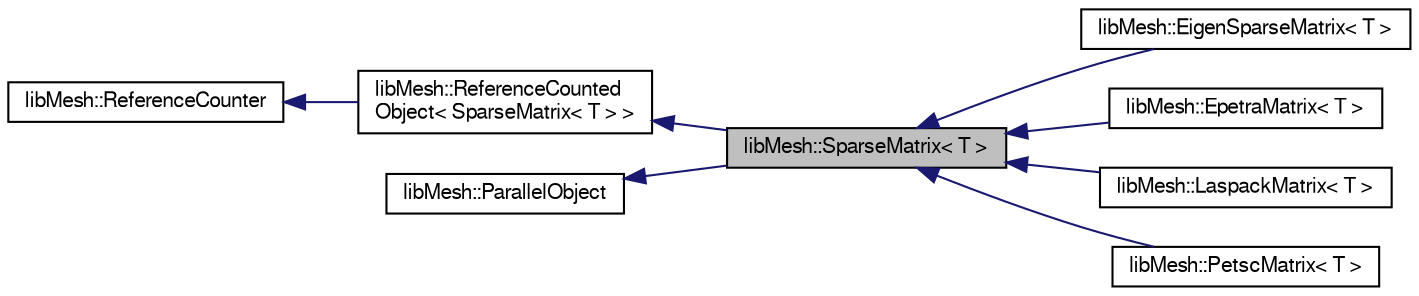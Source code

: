 digraph "libMesh::SparseMatrix&lt; T &gt;"
{
  edge [fontname="FreeSans",fontsize="10",labelfontname="FreeSans",labelfontsize="10"];
  node [fontname="FreeSans",fontsize="10",shape=record];
  rankdir="LR";
  Node1 [label="libMesh::SparseMatrix\< T \>",height=0.2,width=0.4,color="black", fillcolor="grey75", style="filled", fontcolor="black"];
  Node2 -> Node1 [dir="back",color="midnightblue",fontsize="10",style="solid",fontname="FreeSans"];
  Node2 [label="libMesh::ReferenceCounted\lObject\< SparseMatrix\< T \> \>",height=0.2,width=0.4,color="black", fillcolor="white", style="filled",URL="$classlibMesh_1_1ReferenceCountedObject.html"];
  Node3 -> Node2 [dir="back",color="midnightblue",fontsize="10",style="solid",fontname="FreeSans"];
  Node3 [label="libMesh::ReferenceCounter",height=0.2,width=0.4,color="black", fillcolor="white", style="filled",URL="$classlibMesh_1_1ReferenceCounter.html"];
  Node4 -> Node1 [dir="back",color="midnightblue",fontsize="10",style="solid",fontname="FreeSans"];
  Node4 [label="libMesh::ParallelObject",height=0.2,width=0.4,color="black", fillcolor="white", style="filled",URL="$classlibMesh_1_1ParallelObject.html"];
  Node1 -> Node5 [dir="back",color="midnightblue",fontsize="10",style="solid",fontname="FreeSans"];
  Node5 [label="libMesh::EigenSparseMatrix\< T \>",height=0.2,width=0.4,color="black", fillcolor="white", style="filled",URL="$classlibMesh_1_1EigenSparseMatrix.html"];
  Node1 -> Node6 [dir="back",color="midnightblue",fontsize="10",style="solid",fontname="FreeSans"];
  Node6 [label="libMesh::EpetraMatrix\< T \>",height=0.2,width=0.4,color="black", fillcolor="white", style="filled",URL="$classlibMesh_1_1EpetraMatrix.html"];
  Node1 -> Node7 [dir="back",color="midnightblue",fontsize="10",style="solid",fontname="FreeSans"];
  Node7 [label="libMesh::LaspackMatrix\< T \>",height=0.2,width=0.4,color="black", fillcolor="white", style="filled",URL="$classlibMesh_1_1LaspackMatrix.html"];
  Node1 -> Node8 [dir="back",color="midnightblue",fontsize="10",style="solid",fontname="FreeSans"];
  Node8 [label="libMesh::PetscMatrix\< T \>",height=0.2,width=0.4,color="black", fillcolor="white", style="filled",URL="$classlibMesh_1_1PetscMatrix.html"];
}

